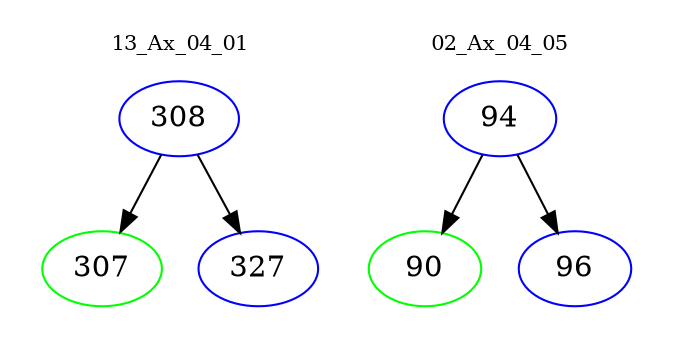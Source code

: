 digraph{
subgraph cluster_0 {
color = white
label = "13_Ax_04_01";
fontsize=10;
T0_308 [label="308", color="blue"]
T0_308 -> T0_307 [color="black"]
T0_307 [label="307", color="green"]
T0_308 -> T0_327 [color="black"]
T0_327 [label="327", color="blue"]
}
subgraph cluster_1 {
color = white
label = "02_Ax_04_05";
fontsize=10;
T1_94 [label="94", color="blue"]
T1_94 -> T1_90 [color="black"]
T1_90 [label="90", color="green"]
T1_94 -> T1_96 [color="black"]
T1_96 [label="96", color="blue"]
}
}
